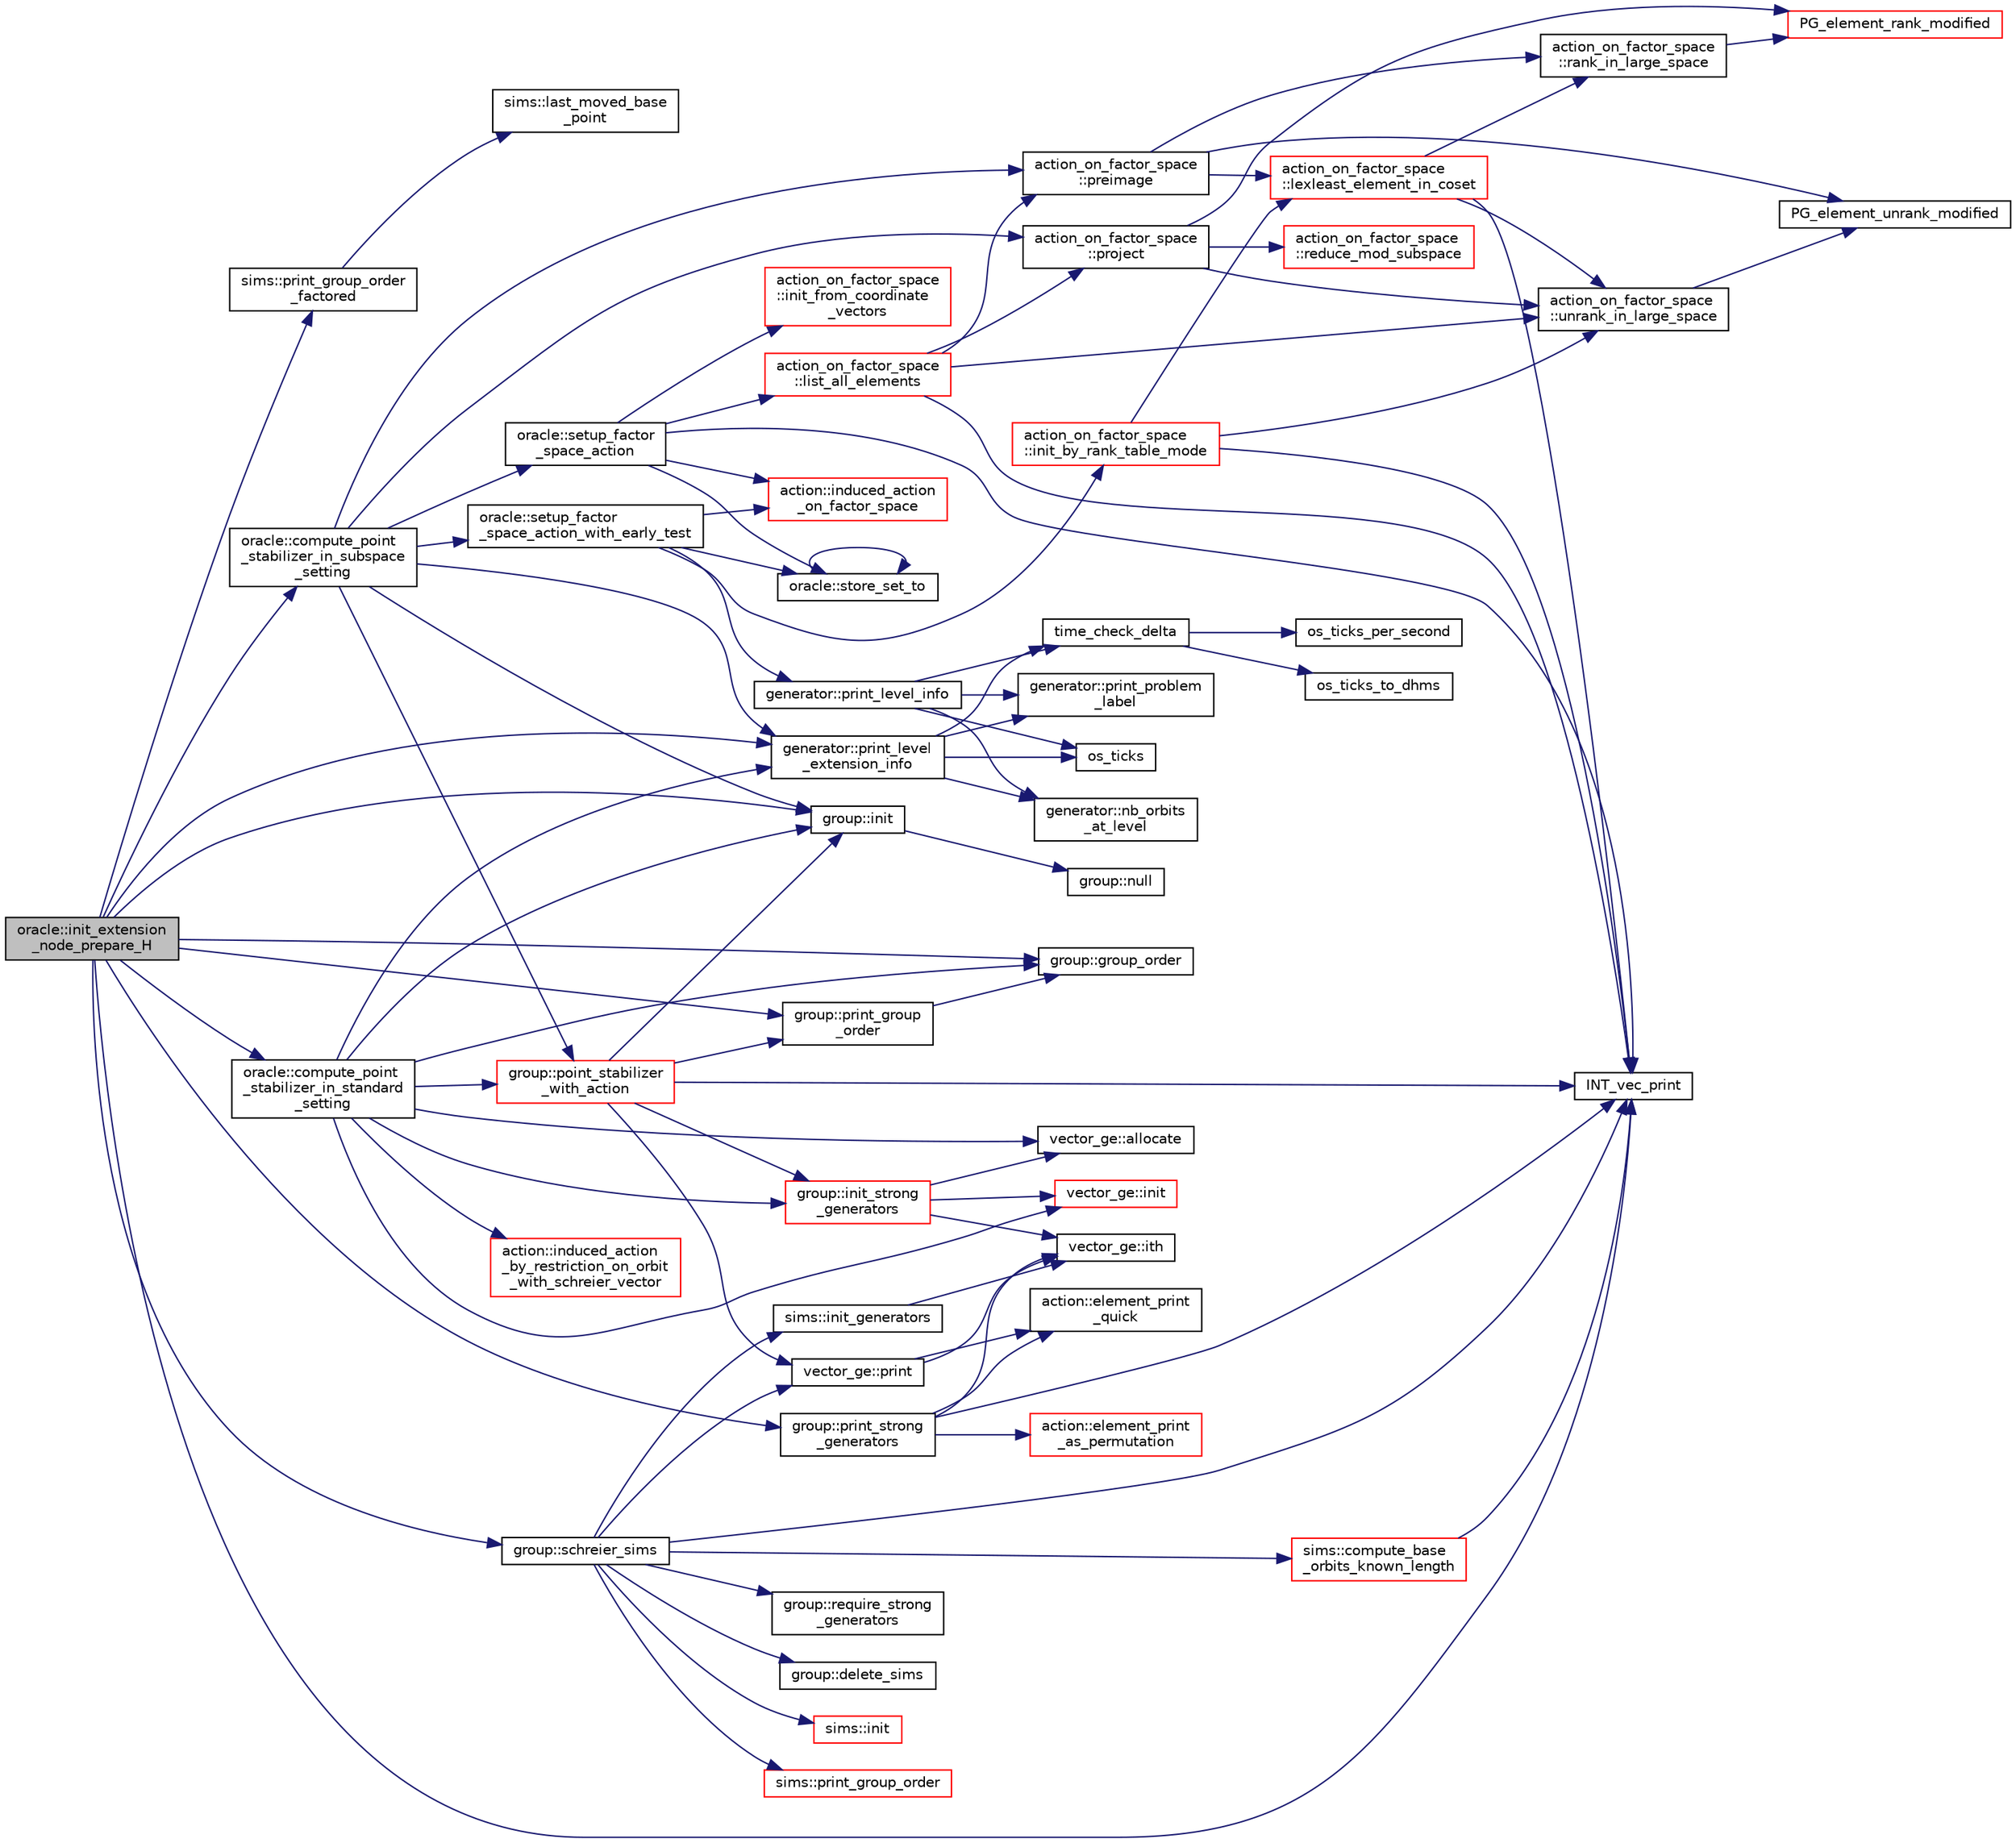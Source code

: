 digraph "oracle::init_extension_node_prepare_H"
{
  edge [fontname="Helvetica",fontsize="10",labelfontname="Helvetica",labelfontsize="10"];
  node [fontname="Helvetica",fontsize="10",shape=record];
  rankdir="LR";
  Node5718 [label="oracle::init_extension\l_node_prepare_H",height=0.2,width=0.4,color="black", fillcolor="grey75", style="filled", fontcolor="black"];
  Node5718 -> Node5719 [color="midnightblue",fontsize="10",style="solid",fontname="Helvetica"];
  Node5719 [label="group::init",height=0.2,width=0.4,color="black", fillcolor="white", style="filled",URL="$d1/db7/classgroup.html#a9f5de0500658e265332c7f62c0d3962d"];
  Node5719 -> Node5720 [color="midnightblue",fontsize="10",style="solid",fontname="Helvetica"];
  Node5720 [label="group::null",height=0.2,width=0.4,color="black", fillcolor="white", style="filled",URL="$d1/db7/classgroup.html#a25f33ef4c9370d6cefa29b0c49f64a18"];
  Node5718 -> Node5721 [color="midnightblue",fontsize="10",style="solid",fontname="Helvetica"];
  Node5721 [label="generator::print_level\l_extension_info",height=0.2,width=0.4,color="black", fillcolor="white", style="filled",URL="$d7/d73/classgenerator.html#aa771f96ac28c2c79e029e3d66b3b2942"];
  Node5721 -> Node5722 [color="midnightblue",fontsize="10",style="solid",fontname="Helvetica"];
  Node5722 [label="os_ticks",height=0.2,width=0.4,color="black", fillcolor="white", style="filled",URL="$d5/db4/io__and__os_8h.html#a3da6d2b09e35d569adb7101dffcb5224"];
  Node5721 -> Node5723 [color="midnightblue",fontsize="10",style="solid",fontname="Helvetica"];
  Node5723 [label="time_check_delta",height=0.2,width=0.4,color="black", fillcolor="white", style="filled",URL="$d9/d60/discreta_8h.html#a89a8565e34c7dcbb97180cd6af7454a1"];
  Node5723 -> Node5724 [color="midnightblue",fontsize="10",style="solid",fontname="Helvetica"];
  Node5724 [label="os_ticks_per_second",height=0.2,width=0.4,color="black", fillcolor="white", style="filled",URL="$d5/db4/io__and__os_8h.html#a1b35e7a094dfde9db39ae352c9c17042"];
  Node5723 -> Node5725 [color="midnightblue",fontsize="10",style="solid",fontname="Helvetica"];
  Node5725 [label="os_ticks_to_dhms",height=0.2,width=0.4,color="black", fillcolor="white", style="filled",URL="$d5/db4/io__and__os_8h.html#a0d715587fd9b8ab4e2bc822a2be313ba"];
  Node5721 -> Node5726 [color="midnightblue",fontsize="10",style="solid",fontname="Helvetica"];
  Node5726 [label="generator::print_problem\l_label",height=0.2,width=0.4,color="black", fillcolor="white", style="filled",URL="$d7/d73/classgenerator.html#a06d3c064ba84ebe8db3537e6273f16c3"];
  Node5721 -> Node5727 [color="midnightblue",fontsize="10",style="solid",fontname="Helvetica"];
  Node5727 [label="generator::nb_orbits\l_at_level",height=0.2,width=0.4,color="black", fillcolor="white", style="filled",URL="$d7/d73/classgenerator.html#a020f3d8378448310d044a4a24fadf301"];
  Node5718 -> Node5728 [color="midnightblue",fontsize="10",style="solid",fontname="Helvetica"];
  Node5728 [label="INT_vec_print",height=0.2,width=0.4,color="black", fillcolor="white", style="filled",URL="$df/dbf/sajeeb_8_c.html#a79a5901af0b47dd0d694109543c027fe"];
  Node5718 -> Node5729 [color="midnightblue",fontsize="10",style="solid",fontname="Helvetica"];
  Node5729 [label="sims::print_group_order\l_factored",height=0.2,width=0.4,color="black", fillcolor="white", style="filled",URL="$d9/df3/classsims.html#a15c45e963bcaa8e2e073dc48b7c24aca"];
  Node5729 -> Node5730 [color="midnightblue",fontsize="10",style="solid",fontname="Helvetica"];
  Node5730 [label="sims::last_moved_base\l_point",height=0.2,width=0.4,color="black", fillcolor="white", style="filled",URL="$d9/df3/classsims.html#ab7549d6212df09ad5fdcc8b5edbe8806"];
  Node5718 -> Node5731 [color="midnightblue",fontsize="10",style="solid",fontname="Helvetica"];
  Node5731 [label="oracle::compute_point\l_stabilizer_in_subspace\l_setting",height=0.2,width=0.4,color="black", fillcolor="white", style="filled",URL="$d7/da7/classoracle.html#ac88b56b30c84a4b5cd9b75869d468025"];
  Node5731 -> Node5719 [color="midnightblue",fontsize="10",style="solid",fontname="Helvetica"];
  Node5731 -> Node5732 [color="midnightblue",fontsize="10",style="solid",fontname="Helvetica"];
  Node5732 [label="oracle::setup_factor\l_space_action_with_early_test",height=0.2,width=0.4,color="black", fillcolor="white", style="filled",URL="$d7/da7/classoracle.html#a7c26a85886666829e9727df91d2f01ad"];
  Node5732 -> Node5733 [color="midnightblue",fontsize="10",style="solid",fontname="Helvetica"];
  Node5733 [label="oracle::store_set_to",height=0.2,width=0.4,color="black", fillcolor="white", style="filled",URL="$d7/da7/classoracle.html#a4489d03d342f31d1e64632ce4d0e700d"];
  Node5733 -> Node5733 [color="midnightblue",fontsize="10",style="solid",fontname="Helvetica"];
  Node5732 -> Node5734 [color="midnightblue",fontsize="10",style="solid",fontname="Helvetica"];
  Node5734 [label="generator::print_level_info",height=0.2,width=0.4,color="black", fillcolor="white", style="filled",URL="$d7/d73/classgenerator.html#aeef1b9fe6115b67be42d7cb3206fddd2"];
  Node5734 -> Node5722 [color="midnightblue",fontsize="10",style="solid",fontname="Helvetica"];
  Node5734 -> Node5723 [color="midnightblue",fontsize="10",style="solid",fontname="Helvetica"];
  Node5734 -> Node5726 [color="midnightblue",fontsize="10",style="solid",fontname="Helvetica"];
  Node5734 -> Node5727 [color="midnightblue",fontsize="10",style="solid",fontname="Helvetica"];
  Node5732 -> Node5735 [color="midnightblue",fontsize="10",style="solid",fontname="Helvetica"];
  Node5735 [label="action_on_factor_space\l::init_by_rank_table_mode",height=0.2,width=0.4,color="red", fillcolor="white", style="filled",URL="$d5/d25/classaction__on__factor__space.html#a646e085b55e8160d943415c0238b5906"];
  Node5735 -> Node5736 [color="midnightblue",fontsize="10",style="solid",fontname="Helvetica"];
  Node5736 [label="action_on_factor_space\l::unrank_in_large_space",height=0.2,width=0.4,color="black", fillcolor="white", style="filled",URL="$d5/d25/classaction__on__factor__space.html#af2b5fc47970e8914d5d51cad78f00c52"];
  Node5736 -> Node5737 [color="midnightblue",fontsize="10",style="solid",fontname="Helvetica"];
  Node5737 [label="PG_element_unrank_modified",height=0.2,width=0.4,color="black", fillcolor="white", style="filled",URL="$d4/d67/geometry_8h.html#a83ae9b605d496f6a90345303f6efae64"];
  Node5735 -> Node5728 [color="midnightblue",fontsize="10",style="solid",fontname="Helvetica"];
  Node5735 -> Node5768 [color="midnightblue",fontsize="10",style="solid",fontname="Helvetica"];
  Node5768 [label="action_on_factor_space\l::lexleast_element_in_coset",height=0.2,width=0.4,color="red", fillcolor="white", style="filled",URL="$d5/d25/classaction__on__factor__space.html#a33e754f3a9ccf760c12a3d3f40d66140"];
  Node5768 -> Node5736 [color="midnightblue",fontsize="10",style="solid",fontname="Helvetica"];
  Node5768 -> Node5728 [color="midnightblue",fontsize="10",style="solid",fontname="Helvetica"];
  Node5768 -> Node5766 [color="midnightblue",fontsize="10",style="solid",fontname="Helvetica"];
  Node5766 [label="action_on_factor_space\l::rank_in_large_space",height=0.2,width=0.4,color="black", fillcolor="white", style="filled",URL="$d5/d25/classaction__on__factor__space.html#aef04c8544847da7084f73981b9fde4fe"];
  Node5766 -> Node5760 [color="midnightblue",fontsize="10",style="solid",fontname="Helvetica"];
  Node5760 [label="PG_element_rank_modified",height=0.2,width=0.4,color="red", fillcolor="white", style="filled",URL="$d4/d67/geometry_8h.html#a9cd1a8bf5b88a038e33862f6c2c3dd36"];
  Node5732 -> Node5774 [color="midnightblue",fontsize="10",style="solid",fontname="Helvetica"];
  Node5774 [label="action::induced_action\l_on_factor_space",height=0.2,width=0.4,color="red", fillcolor="white", style="filled",URL="$d2/d86/classaction.html#af501ff2aa74fb6049bee5c01cd8b909b"];
  Node5731 -> Node5767 [color="midnightblue",fontsize="10",style="solid",fontname="Helvetica"];
  Node5767 [label="action_on_factor_space\l::preimage",height=0.2,width=0.4,color="black", fillcolor="white", style="filled",URL="$d5/d25/classaction__on__factor__space.html#aecf47f35bdb5f4abaf9071d927032761"];
  Node5767 -> Node5737 [color="midnightblue",fontsize="10",style="solid",fontname="Helvetica"];
  Node5767 -> Node5766 [color="midnightblue",fontsize="10",style="solid",fontname="Helvetica"];
  Node5767 -> Node5768 [color="midnightblue",fontsize="10",style="solid",fontname="Helvetica"];
  Node5731 -> Node5721 [color="midnightblue",fontsize="10",style="solid",fontname="Helvetica"];
  Node5731 -> Node6227 [color="midnightblue",fontsize="10",style="solid",fontname="Helvetica"];
  Node6227 [label="oracle::setup_factor\l_space_action",height=0.2,width=0.4,color="black", fillcolor="white", style="filled",URL="$d7/da7/classoracle.html#a181e076f112ba1f32f5fb4e8abebdb18"];
  Node6227 -> Node5733 [color="midnightblue",fontsize="10",style="solid",fontname="Helvetica"];
  Node6227 -> Node5728 [color="midnightblue",fontsize="10",style="solid",fontname="Helvetica"];
  Node6227 -> Node6228 [color="midnightblue",fontsize="10",style="solid",fontname="Helvetica"];
  Node6228 [label="action_on_factor_space\l::init_from_coordinate\l_vectors",height=0.2,width=0.4,color="red", fillcolor="white", style="filled",URL="$d5/d25/classaction__on__factor__space.html#a6350f7cf938babd5be3847ac7c8eaac8"];
  Node6227 -> Node5762 [color="midnightblue",fontsize="10",style="solid",fontname="Helvetica"];
  Node5762 [label="action_on_factor_space\l::list_all_elements",height=0.2,width=0.4,color="red", fillcolor="white", style="filled",URL="$d5/d25/classaction__on__factor__space.html#a9ed3bf2d32594600a1e6f39837236202"];
  Node5762 -> Node5728 [color="midnightblue",fontsize="10",style="solid",fontname="Helvetica"];
  Node5762 -> Node5746 [color="midnightblue",fontsize="10",style="solid",fontname="Helvetica"];
  Node5746 [label="action_on_factor_space\l::project",height=0.2,width=0.4,color="black", fillcolor="white", style="filled",URL="$d5/d25/classaction__on__factor__space.html#a338dca4b52c11e2579944ddd4c53364c"];
  Node5746 -> Node5736 [color="midnightblue",fontsize="10",style="solid",fontname="Helvetica"];
  Node5746 -> Node5747 [color="midnightblue",fontsize="10",style="solid",fontname="Helvetica"];
  Node5747 [label="action_on_factor_space\l::reduce_mod_subspace",height=0.2,width=0.4,color="red", fillcolor="white", style="filled",URL="$d5/d25/classaction__on__factor__space.html#a28aacf2959bc402b418f7749c23c5d6a"];
  Node5746 -> Node5760 [color="midnightblue",fontsize="10",style="solid",fontname="Helvetica"];
  Node5762 -> Node5736 [color="midnightblue",fontsize="10",style="solid",fontname="Helvetica"];
  Node5762 -> Node5767 [color="midnightblue",fontsize="10",style="solid",fontname="Helvetica"];
  Node6227 -> Node5774 [color="midnightblue",fontsize="10",style="solid",fontname="Helvetica"];
  Node5731 -> Node5746 [color="midnightblue",fontsize="10",style="solid",fontname="Helvetica"];
  Node5731 -> Node6229 [color="midnightblue",fontsize="10",style="solid",fontname="Helvetica"];
  Node6229 [label="group::point_stabilizer\l_with_action",height=0.2,width=0.4,color="red", fillcolor="white", style="filled",URL="$d1/db7/classgroup.html#a4bf09ea3350d11ee1e0757d0a02ac3cc"];
  Node6229 -> Node6109 [color="midnightblue",fontsize="10",style="solid",fontname="Helvetica"];
  Node6109 [label="vector_ge::print",height=0.2,width=0.4,color="black", fillcolor="white", style="filled",URL="$d4/d6e/classvector__ge.html#a0d260cce035c20b32d7989c50670aa8a"];
  Node6109 -> Node5786 [color="midnightblue",fontsize="10",style="solid",fontname="Helvetica"];
  Node5786 [label="action::element_print\l_quick",height=0.2,width=0.4,color="black", fillcolor="white", style="filled",URL="$d2/d86/classaction.html#a4844680cf6750396f76494a28655265b"];
  Node6109 -> Node5785 [color="midnightblue",fontsize="10",style="solid",fontname="Helvetica"];
  Node5785 [label="vector_ge::ith",height=0.2,width=0.4,color="black", fillcolor="white", style="filled",URL="$d4/d6e/classvector__ge.html#a1ff002e8b746a9beb119d57dcd4a15ff"];
  Node6229 -> Node5719 [color="midnightblue",fontsize="10",style="solid",fontname="Helvetica"];
  Node6229 -> Node6239 [color="midnightblue",fontsize="10",style="solid",fontname="Helvetica"];
  Node6239 [label="group::init_strong\l_generators",height=0.2,width=0.4,color="red", fillcolor="white", style="filled",URL="$d1/db7/classgroup.html#aca8ce81c001eb5871118ed21676f3519"];
  Node6239 -> Node6105 [color="midnightblue",fontsize="10",style="solid",fontname="Helvetica"];
  Node6105 [label="vector_ge::init",height=0.2,width=0.4,color="red", fillcolor="white", style="filled",URL="$d4/d6e/classvector__ge.html#afe1d6befd1f1501e6be34afbaa9d30a8"];
  Node6239 -> Node6107 [color="midnightblue",fontsize="10",style="solid",fontname="Helvetica"];
  Node6107 [label="vector_ge::allocate",height=0.2,width=0.4,color="black", fillcolor="white", style="filled",URL="$d4/d6e/classvector__ge.html#a35b062a9201b30f0a87bf87702d243ae"];
  Node6239 -> Node5785 [color="midnightblue",fontsize="10",style="solid",fontname="Helvetica"];
  Node6229 -> Node6240 [color="midnightblue",fontsize="10",style="solid",fontname="Helvetica"];
  Node6240 [label="group::print_group\l_order",height=0.2,width=0.4,color="black", fillcolor="white", style="filled",URL="$d1/db7/classgroup.html#aa43ecff562ccdcb7305ace4e7414f3d8"];
  Node6240 -> Node6241 [color="midnightblue",fontsize="10",style="solid",fontname="Helvetica"];
  Node6241 [label="group::group_order",height=0.2,width=0.4,color="black", fillcolor="white", style="filled",URL="$d1/db7/classgroup.html#a2d70bcf6a1495e7fb8e16ba7dfadb725"];
  Node6229 -> Node5728 [color="midnightblue",fontsize="10",style="solid",fontname="Helvetica"];
  Node5718 -> Node6242 [color="midnightblue",fontsize="10",style="solid",fontname="Helvetica"];
  Node6242 [label="oracle::compute_point\l_stabilizer_in_standard\l_setting",height=0.2,width=0.4,color="black", fillcolor="white", style="filled",URL="$d7/da7/classoracle.html#afa7b2b71cd2ccbb807a740d6e1085982"];
  Node6242 -> Node5719 [color="midnightblue",fontsize="10",style="solid",fontname="Helvetica"];
  Node6242 -> Node5721 [color="midnightblue",fontsize="10",style="solid",fontname="Helvetica"];
  Node6242 -> Node6243 [color="midnightblue",fontsize="10",style="solid",fontname="Helvetica"];
  Node6243 [label="action::induced_action\l_by_restriction_on_orbit\l_with_schreier_vector",height=0.2,width=0.4,color="red", fillcolor="white", style="filled",URL="$d2/d86/classaction.html#ad3ddab72625d9bebe7ac8eaef488cf4c"];
  Node6242 -> Node6229 [color="midnightblue",fontsize="10",style="solid",fontname="Helvetica"];
  Node6242 -> Node6241 [color="midnightblue",fontsize="10",style="solid",fontname="Helvetica"];
  Node6242 -> Node6105 [color="midnightblue",fontsize="10",style="solid",fontname="Helvetica"];
  Node6242 -> Node6107 [color="midnightblue",fontsize="10",style="solid",fontname="Helvetica"];
  Node6242 -> Node6239 [color="midnightblue",fontsize="10",style="solid",fontname="Helvetica"];
  Node5718 -> Node6253 [color="midnightblue",fontsize="10",style="solid",fontname="Helvetica"];
  Node6253 [label="group::schreier_sims",height=0.2,width=0.4,color="black", fillcolor="white", style="filled",URL="$d1/db7/classgroup.html#a224ed784f302897ca0c0e578446afa08"];
  Node6253 -> Node6254 [color="midnightblue",fontsize="10",style="solid",fontname="Helvetica"];
  Node6254 [label="group::require_strong\l_generators",height=0.2,width=0.4,color="black", fillcolor="white", style="filled",URL="$d1/db7/classgroup.html#adfc3de74ab859ba6dba668b50efaf392"];
  Node6253 -> Node6238 [color="midnightblue",fontsize="10",style="solid",fontname="Helvetica"];
  Node6238 [label="group::delete_sims",height=0.2,width=0.4,color="black", fillcolor="white", style="filled",URL="$d1/db7/classgroup.html#accebe64da3d51160a974fad069a90eac"];
  Node6253 -> Node6215 [color="midnightblue",fontsize="10",style="solid",fontname="Helvetica"];
  Node6215 [label="sims::init",height=0.2,width=0.4,color="red", fillcolor="white", style="filled",URL="$d9/df3/classsims.html#a02eb61ed14f75cfe4dc0770142c1bff0"];
  Node6253 -> Node6109 [color="midnightblue",fontsize="10",style="solid",fontname="Helvetica"];
  Node6253 -> Node6220 [color="midnightblue",fontsize="10",style="solid",fontname="Helvetica"];
  Node6220 [label="sims::init_generators",height=0.2,width=0.4,color="black", fillcolor="white", style="filled",URL="$d9/df3/classsims.html#aa2a7908389727bdfa05d034e8d53a818"];
  Node6220 -> Node5785 [color="midnightblue",fontsize="10",style="solid",fontname="Helvetica"];
  Node6253 -> Node5728 [color="midnightblue",fontsize="10",style="solid",fontname="Helvetica"];
  Node6253 -> Node6255 [color="midnightblue",fontsize="10",style="solid",fontname="Helvetica"];
  Node6255 [label="sims::compute_base\l_orbits_known_length",height=0.2,width=0.4,color="red", fillcolor="white", style="filled",URL="$d9/df3/classsims.html#a7f6b55695e29ce46f965ac4c87c31a06"];
  Node6255 -> Node5728 [color="midnightblue",fontsize="10",style="solid",fontname="Helvetica"];
  Node6253 -> Node6258 [color="midnightblue",fontsize="10",style="solid",fontname="Helvetica"];
  Node6258 [label="sims::print_group_order",height=0.2,width=0.4,color="red", fillcolor="white", style="filled",URL="$d9/df3/classsims.html#a2fc3bfc40a993e0a6902374465304c0c"];
  Node5718 -> Node6241 [color="midnightblue",fontsize="10",style="solid",fontname="Helvetica"];
  Node5718 -> Node6240 [color="midnightblue",fontsize="10",style="solid",fontname="Helvetica"];
  Node5718 -> Node6259 [color="midnightblue",fontsize="10",style="solid",fontname="Helvetica"];
  Node6259 [label="group::print_strong\l_generators",height=0.2,width=0.4,color="black", fillcolor="white", style="filled",URL="$d1/db7/classgroup.html#a28168557ca6d4330258f84127d2e5eca"];
  Node6259 -> Node5728 [color="midnightblue",fontsize="10",style="solid",fontname="Helvetica"];
  Node6259 -> Node5786 [color="midnightblue",fontsize="10",style="solid",fontname="Helvetica"];
  Node6259 -> Node5785 [color="midnightblue",fontsize="10",style="solid",fontname="Helvetica"];
  Node6259 -> Node6102 [color="midnightblue",fontsize="10",style="solid",fontname="Helvetica"];
  Node6102 [label="action::element_print\l_as_permutation",height=0.2,width=0.4,color="red", fillcolor="white", style="filled",URL="$d2/d86/classaction.html#a2975618a8203187b688a67c947150bb8"];
}

